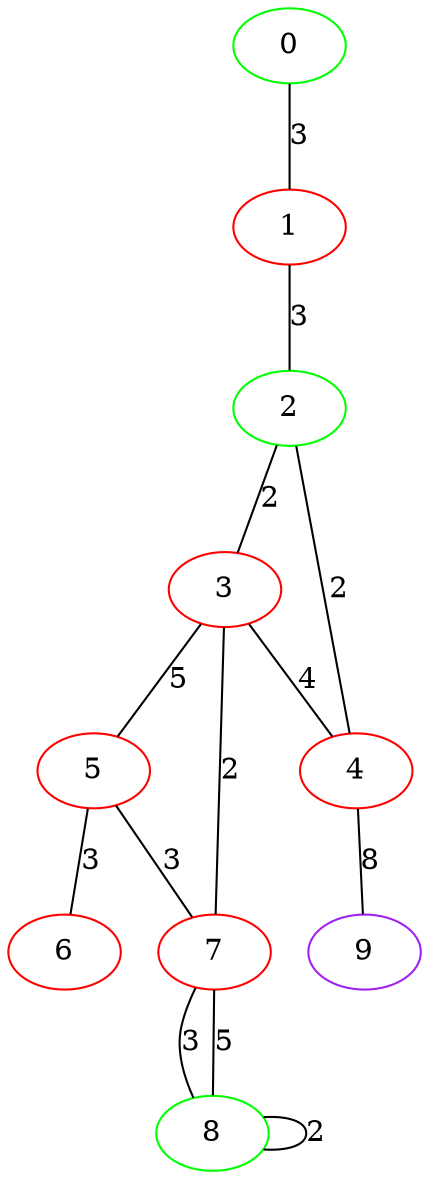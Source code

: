 graph "" {
0 [color=green, weight=2];
1 [color=red, weight=1];
2 [color=green, weight=2];
3 [color=red, weight=1];
4 [color=red, weight=1];
5 [color=red, weight=1];
6 [color=red, weight=1];
7 [color=red, weight=1];
8 [color=green, weight=2];
9 [color=purple, weight=4];
0 -- 1  [key=0, label=3];
1 -- 2  [key=0, label=3];
2 -- 3  [key=0, label=2];
2 -- 4  [key=0, label=2];
3 -- 4  [key=0, label=4];
3 -- 5  [key=0, label=5];
3 -- 7  [key=0, label=2];
4 -- 9  [key=0, label=8];
5 -- 6  [key=0, label=3];
5 -- 7  [key=0, label=3];
7 -- 8  [key=0, label=3];
7 -- 8  [key=1, label=5];
8 -- 8  [key=0, label=2];
}
